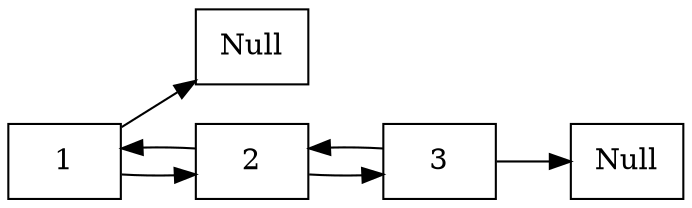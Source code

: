 digraph firsGraph{
node [shape=record];
rankdir=LR;
node0 [label=" Null " pos = "0,0!"  ];
node1 [label=" 1 " pos = "1.2,0!" ];
node1 -> node2;
node1 -> node0;
node2 [label=" 2 " pos = "2.4,0!" ];
node2 -> node3;
node2 -> node1;
node3 [label=" 3 " pos = "3.5999999999999996,0!" ];
node3 -> node2;
node4 [label=" Null " pos = "4.8,0!" ];
node3 -> node4;
}